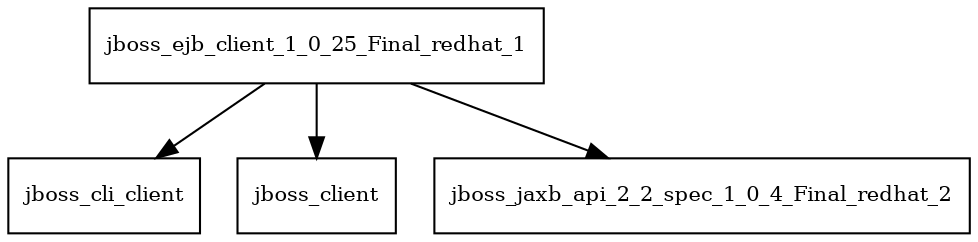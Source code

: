 digraph jboss_ejb_client_1_0_25_Final_redhat_1_dependencies {
  node [shape = box, fontsize=10.0];
  jboss_ejb_client_1_0_25_Final_redhat_1 -> jboss_cli_client;
  jboss_ejb_client_1_0_25_Final_redhat_1 -> jboss_client;
  jboss_ejb_client_1_0_25_Final_redhat_1 -> jboss_jaxb_api_2_2_spec_1_0_4_Final_redhat_2;
}
